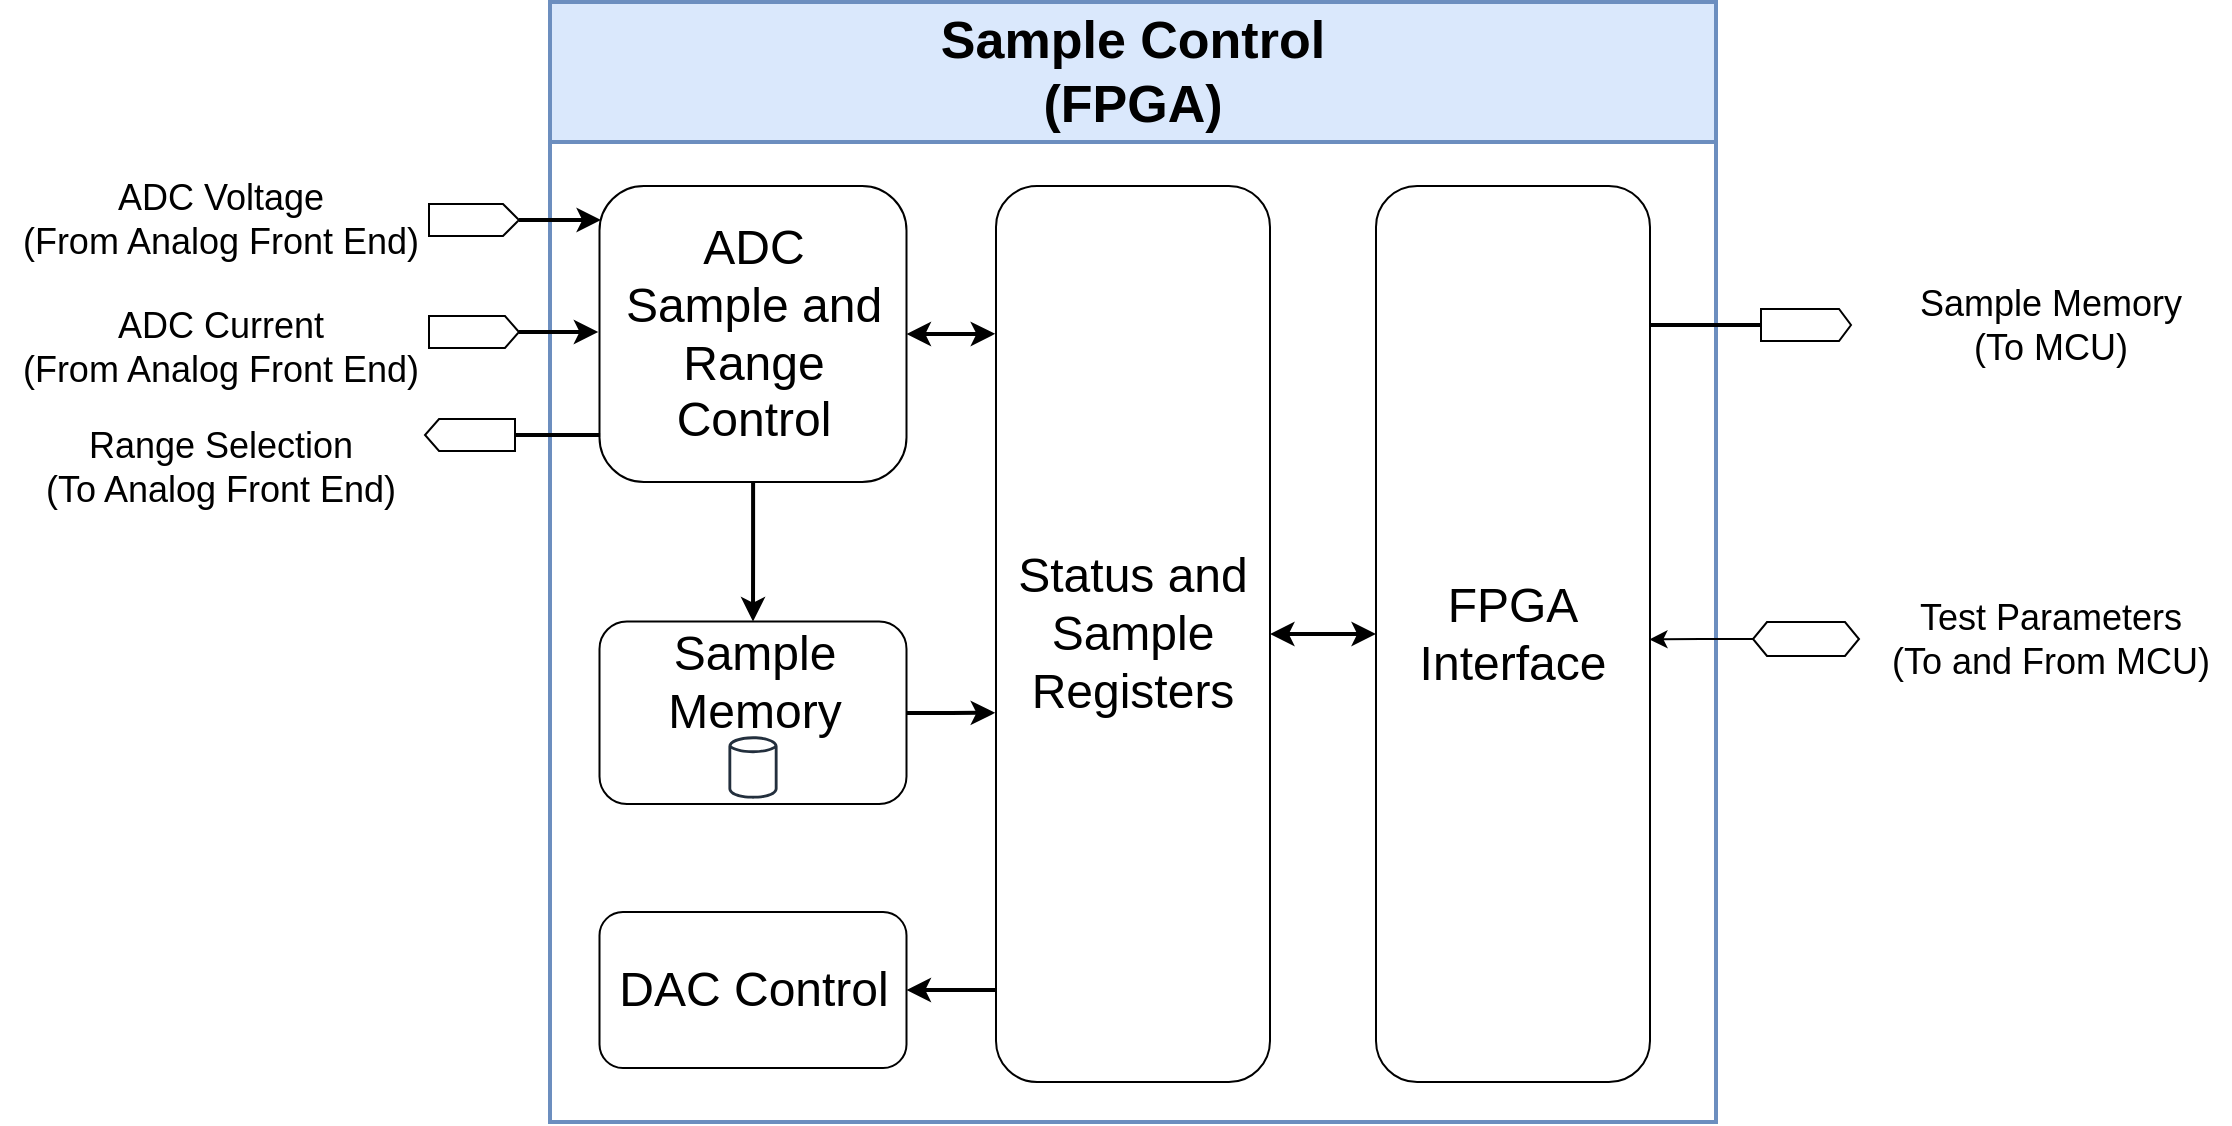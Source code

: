 <mxfile version="24.7.17">
  <diagram name="Side-1" id="E_oPWn_IN8EQOlV64v-v">
    <mxGraphModel dx="2308" dy="779" grid="1" gridSize="5" guides="1" tooltips="1" connect="1" arrows="1" fold="1" page="1" pageScale="1" pageWidth="827" pageHeight="1169" math="0" shadow="0">
      <root>
        <mxCell id="0" />
        <mxCell id="1" parent="0" />
        <mxCell id="v01I_TzkL8D9j50CKtlL-28" value="" style="shape=offPageConnector;whiteSpace=wrap;html=1;rotation=-90;size=0.178;" parent="1" vertex="1">
          <mxGeometry x="-351" y="166.5" width="16" height="45" as="geometry" />
        </mxCell>
        <mxCell id="v01I_TzkL8D9j50CKtlL-29" value="" style="shape=offPageConnector;whiteSpace=wrap;html=1;rotation=-90;size=0.156;" parent="1" vertex="1">
          <mxGeometry x="-351" y="222.5" width="16" height="45" as="geometry" />
        </mxCell>
        <mxCell id="v01I_TzkL8D9j50CKtlL-30" value="" style="shape=offPageConnector;whiteSpace=wrap;html=1;rotation=90;size=0.156;" parent="1" vertex="1">
          <mxGeometry x="-353" y="274" width="16" height="45" as="geometry" />
        </mxCell>
        <mxCell id="v01I_TzkL8D9j50CKtlL-31" value="&lt;font style=&quot;font-size: 18px;&quot;&gt;ADC Voltage&lt;br style=&quot;font-size: 18px;&quot;&gt;(From Analog Front End)&lt;/font&gt;" style="text;html=1;align=center;verticalAlign=middle;resizable=0;points=[];autosize=1;strokeColor=none;fillColor=none;fontSize=18;" parent="1" vertex="1">
          <mxGeometry x="-580" y="159" width="220" height="60" as="geometry" />
        </mxCell>
        <mxCell id="v01I_TzkL8D9j50CKtlL-34" value="&lt;font style=&quot;font-size: 18px;&quot;&gt;ADC Current&lt;br style=&quot;font-size: 18px;&quot;&gt;(From Analog Front End)&lt;br&gt;&lt;/font&gt;" style="text;html=1;align=center;verticalAlign=middle;resizable=0;points=[];autosize=1;strokeColor=none;fillColor=none;fontSize=18;" parent="1" vertex="1">
          <mxGeometry x="-580" y="222.5" width="220" height="60" as="geometry" />
        </mxCell>
        <mxCell id="v01I_TzkL8D9j50CKtlL-35" value="&lt;font style=&quot;font-size: 18px;&quot;&gt;Range Selection&lt;br style=&quot;font-size: 18px;&quot;&gt;(To Analog Front End)&lt;br&gt;&lt;/font&gt;" style="text;html=1;align=center;verticalAlign=middle;resizable=0;points=[];autosize=1;strokeColor=none;fillColor=none;fontSize=18;" parent="1" vertex="1">
          <mxGeometry x="-567.5" y="282.5" width="195" height="60" as="geometry" />
        </mxCell>
        <mxCell id="v01I_TzkL8D9j50CKtlL-38" value="" style="shape=offPageConnector;whiteSpace=wrap;html=1;rotation=-90;size=0.133;" parent="1" vertex="1">
          <mxGeometry x="315" y="219" width="16" height="45" as="geometry" />
        </mxCell>
        <mxCell id="v01I_TzkL8D9j50CKtlL-39" value="&lt;font style=&quot;font-size: 18px;&quot;&gt;Sample Memory&lt;br style=&quot;font-size: 18px;&quot;&gt;(To MCU)&lt;/font&gt;" style="text;html=1;align=center;verticalAlign=middle;resizable=0;points=[];autosize=1;strokeColor=none;fillColor=none;fontSize=18;" parent="1" vertex="1">
          <mxGeometry x="370" y="211.5" width="150" height="60" as="geometry" />
        </mxCell>
        <mxCell id="v01I_TzkL8D9j50CKtlL-43" value="&lt;font style=&quot;font-size: 18px;&quot;&gt;Test Parameters&lt;br style=&quot;font-size: 18px;&quot;&gt;(To and From MCU)&lt;/font&gt;" style="text;html=1;align=center;verticalAlign=middle;resizable=0;points=[];autosize=1;strokeColor=none;fillColor=none;fontSize=18;" parent="1" vertex="1">
          <mxGeometry x="355" y="368.5" width="180" height="60" as="geometry" />
        </mxCell>
        <mxCell id="mm5xMBBk__uPq1D-_3kj-1" value="&lt;span style=&quot;font-size: 26px;&quot;&gt;Sample Control&lt;br style=&quot;font-size: 26px;&quot;&gt;(FPGA)&lt;/span&gt;" style="swimlane;whiteSpace=wrap;html=1;startSize=70;strokeWidth=2;fillColor=#dae8fc;strokeColor=#6c8ebf;fontSize=26;" vertex="1" parent="1">
          <mxGeometry x="-305" y="80" width="583" height="560" as="geometry" />
        </mxCell>
        <mxCell id="mm5xMBBk__uPq1D-_3kj-2" style="edgeStyle=orthogonalEdgeStyle;rounded=0;orthogonalLoop=1;jettySize=auto;html=1;entryX=0.5;entryY=0;entryDx=0;entryDy=0;strokeWidth=2;fontSize=26;" edge="1" parent="mm5xMBBk__uPq1D-_3kj-1" source="mm5xMBBk__uPq1D-_3kj-3" target="mm5xMBBk__uPq1D-_3kj-4">
          <mxGeometry relative="1" as="geometry" />
        </mxCell>
        <mxCell id="mm5xMBBk__uPq1D-_3kj-3" value="&lt;font style=&quot;font-size: 24px;&quot;&gt;ADC&lt;br style=&quot;font-size: 24px;&quot;&gt;Sample and Range Control&lt;/font&gt;" style="rounded=1;whiteSpace=wrap;html=1;fontSize=24;" vertex="1" parent="mm5xMBBk__uPq1D-_3kj-1">
          <mxGeometry x="24.75" y="92" width="153.5" height="148" as="geometry" />
        </mxCell>
        <mxCell id="mm5xMBBk__uPq1D-_3kj-4" value="" style="rounded=1;whiteSpace=wrap;html=1;fillColor=none;" vertex="1" parent="mm5xMBBk__uPq1D-_3kj-1">
          <mxGeometry x="24.75" y="309.75" width="153.5" height="91.25" as="geometry" />
        </mxCell>
        <mxCell id="mm5xMBBk__uPq1D-_3kj-5" value="&lt;font style=&quot;font-size: 24px;&quot;&gt;Sample&lt;br style=&quot;font-size: 24px;&quot;&gt;Memory&lt;/font&gt;" style="text;html=1;align=center;verticalAlign=middle;resizable=0;points=[];autosize=1;strokeColor=none;fillColor=none;fontSize=24;" vertex="1" parent="mm5xMBBk__uPq1D-_3kj-1">
          <mxGeometry x="46.5" y="305" width="110" height="70" as="geometry" />
        </mxCell>
        <mxCell id="mm5xMBBk__uPq1D-_3kj-6" value="" style="sketch=0;outlineConnect=0;fontColor=#232F3E;gradientColor=none;fillColor=#232F3D;strokeColor=none;dashed=0;verticalLabelPosition=bottom;verticalAlign=top;align=center;html=1;fontSize=12;fontStyle=0;aspect=fixed;pointerEvents=1;shape=mxgraph.aws4.generic_database;" vertex="1" parent="mm5xMBBk__uPq1D-_3kj-1">
          <mxGeometry x="89.21" y="366.5" width="24.58" height="32.5" as="geometry" />
        </mxCell>
        <mxCell id="mm5xMBBk__uPq1D-_3kj-7" style="edgeStyle=orthogonalEdgeStyle;rounded=0;orthogonalLoop=1;jettySize=auto;html=1;entryX=0;entryY=0.5;entryDx=0;entryDy=0;startArrow=classic;startFill=1;strokeWidth=2;fontSize=26;" edge="1" parent="mm5xMBBk__uPq1D-_3kj-1" source="mm5xMBBk__uPq1D-_3kj-8" target="mm5xMBBk__uPq1D-_3kj-13">
          <mxGeometry relative="1" as="geometry" />
        </mxCell>
        <mxCell id="mm5xMBBk__uPq1D-_3kj-8" value="&lt;font style=&quot;font-size: 24px;&quot;&gt;Status and Sample&lt;br&gt;Registers&lt;/font&gt;" style="rounded=1;whiteSpace=wrap;html=1;fontSize=18;" vertex="1" parent="mm5xMBBk__uPq1D-_3kj-1">
          <mxGeometry x="223" y="92" width="137" height="448" as="geometry" />
        </mxCell>
        <mxCell id="mm5xMBBk__uPq1D-_3kj-9" value="&lt;font style=&quot;font-size: 24px;&quot;&gt;DAC Control&lt;/font&gt;" style="rounded=1;whiteSpace=wrap;html=1;fontSize=24;" vertex="1" parent="mm5xMBBk__uPq1D-_3kj-1">
          <mxGeometry x="24.75" y="455" width="153.5" height="78" as="geometry" />
        </mxCell>
        <mxCell id="mm5xMBBk__uPq1D-_3kj-10" style="edgeStyle=orthogonalEdgeStyle;rounded=0;orthogonalLoop=1;jettySize=auto;html=1;entryX=-0.003;entryY=0.165;entryDx=0;entryDy=0;entryPerimeter=0;strokeWidth=2;startArrow=classic;startFill=1;fontSize=26;" edge="1" parent="mm5xMBBk__uPq1D-_3kj-1" source="mm5xMBBk__uPq1D-_3kj-3" target="mm5xMBBk__uPq1D-_3kj-8">
          <mxGeometry relative="1" as="geometry" />
        </mxCell>
        <mxCell id="mm5xMBBk__uPq1D-_3kj-11" style="edgeStyle=orthogonalEdgeStyle;rounded=0;orthogonalLoop=1;jettySize=auto;html=1;entryX=-0.003;entryY=0.588;entryDx=0;entryDy=0;entryPerimeter=0;strokeWidth=2;fontSize=26;" edge="1" parent="mm5xMBBk__uPq1D-_3kj-1" source="mm5xMBBk__uPq1D-_3kj-4" target="mm5xMBBk__uPq1D-_3kj-8">
          <mxGeometry relative="1" as="geometry" />
        </mxCell>
        <mxCell id="mm5xMBBk__uPq1D-_3kj-12" style="edgeStyle=orthogonalEdgeStyle;rounded=0;orthogonalLoop=1;jettySize=auto;html=1;strokeWidth=2;startArrow=classic;startFill=1;endArrow=none;endFill=0;fontSize=26;" edge="1" parent="mm5xMBBk__uPq1D-_3kj-1" source="mm5xMBBk__uPq1D-_3kj-9">
          <mxGeometry relative="1" as="geometry">
            <mxPoint x="223" y="494" as="targetPoint" />
          </mxGeometry>
        </mxCell>
        <mxCell id="mm5xMBBk__uPq1D-_3kj-13" value="&lt;span style=&quot;font-size: 24px;&quot;&gt;FPGA&lt;br&gt;Interface&lt;br&gt;&lt;/span&gt;" style="rounded=1;whiteSpace=wrap;html=1;fontSize=18;" vertex="1" parent="mm5xMBBk__uPq1D-_3kj-1">
          <mxGeometry x="413" y="92" width="137" height="448" as="geometry" />
        </mxCell>
        <mxCell id="mm5xMBBk__uPq1D-_3kj-15" style="edgeStyle=orthogonalEdgeStyle;rounded=0;orthogonalLoop=1;jettySize=auto;html=1;exitX=0.5;exitY=1;exitDx=0;exitDy=0;entryX=0.005;entryY=0.115;entryDx=0;entryDy=0;entryPerimeter=0;strokeWidth=2;" edge="1" parent="1" source="v01I_TzkL8D9j50CKtlL-28" target="mm5xMBBk__uPq1D-_3kj-3">
          <mxGeometry relative="1" as="geometry" />
        </mxCell>
        <mxCell id="mm5xMBBk__uPq1D-_3kj-18" style="edgeStyle=orthogonalEdgeStyle;rounded=0;orthogonalLoop=1;jettySize=auto;html=1;entryX=-0.004;entryY=0.493;entryDx=0;entryDy=0;entryPerimeter=0;strokeWidth=2;" edge="1" parent="1" source="v01I_TzkL8D9j50CKtlL-29" target="mm5xMBBk__uPq1D-_3kj-3">
          <mxGeometry relative="1" as="geometry" />
        </mxCell>
        <mxCell id="mm5xMBBk__uPq1D-_3kj-20" style="edgeStyle=orthogonalEdgeStyle;rounded=0;orthogonalLoop=1;jettySize=auto;html=1;entryX=0.002;entryY=0.841;entryDx=0;entryDy=0;entryPerimeter=0;strokeWidth=2;startArrow=none;startFill=0;endArrow=none;endFill=0;" edge="1" parent="1" source="v01I_TzkL8D9j50CKtlL-30" target="mm5xMBBk__uPq1D-_3kj-3">
          <mxGeometry relative="1" as="geometry" />
        </mxCell>
        <mxCell id="mm5xMBBk__uPq1D-_3kj-24" style="edgeStyle=orthogonalEdgeStyle;rounded=0;orthogonalLoop=1;jettySize=auto;html=1;entryX=0.999;entryY=0.155;entryDx=0;entryDy=0;entryPerimeter=0;endArrow=none;endFill=0;strokeWidth=2;" edge="1" parent="1" source="v01I_TzkL8D9j50CKtlL-38" target="mm5xMBBk__uPq1D-_3kj-13">
          <mxGeometry relative="1" as="geometry" />
        </mxCell>
        <mxCell id="mm5xMBBk__uPq1D-_3kj-25" value="" style="shape=hexagon;perimeter=hexagonPerimeter2;whiteSpace=wrap;html=1;fixedSize=1;size=7;" vertex="1" parent="1">
          <mxGeometry x="296.5" y="390" width="53" height="17" as="geometry" />
        </mxCell>
        <mxCell id="mm5xMBBk__uPq1D-_3kj-26" style="edgeStyle=orthogonalEdgeStyle;rounded=0;orthogonalLoop=1;jettySize=auto;html=1;entryX=0.998;entryY=0.506;entryDx=0;entryDy=0;entryPerimeter=0;" edge="1" parent="1" source="mm5xMBBk__uPq1D-_3kj-25" target="mm5xMBBk__uPq1D-_3kj-13">
          <mxGeometry relative="1" as="geometry" />
        </mxCell>
      </root>
    </mxGraphModel>
  </diagram>
</mxfile>
